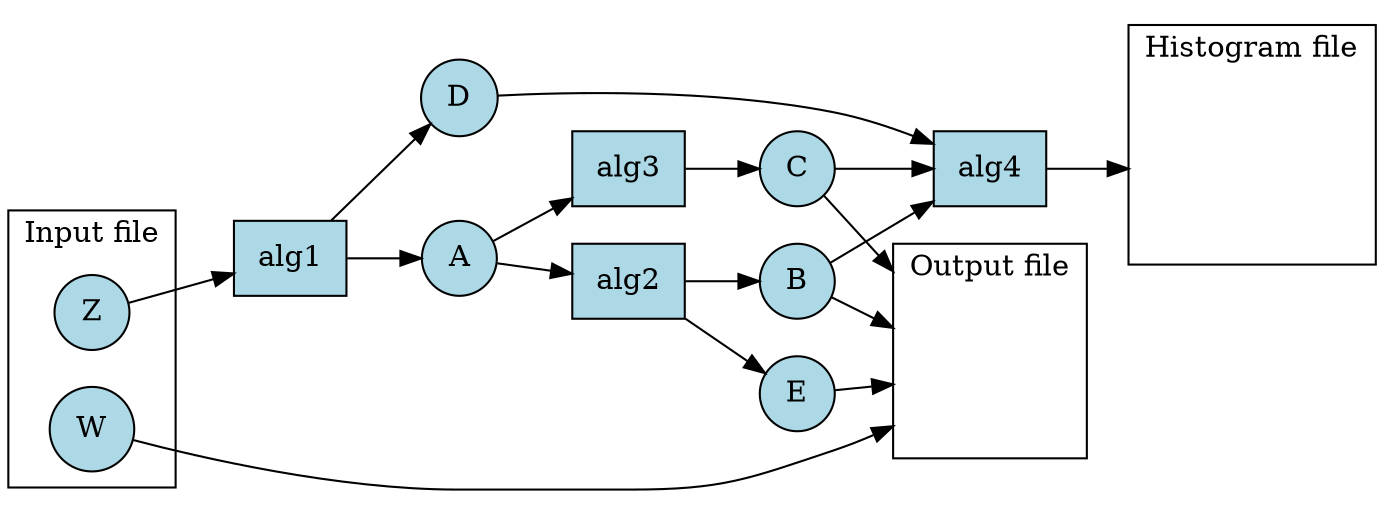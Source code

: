 digraph f
{
   rankdir=LR;
   compound=true;
   node [fontsize=14];
   node [shape=box, style=filled, fillcolor=lightblue];
   alg1; alg2; alg3; alg4;

   node [shape=circle, style=filled, fillcolor=lightblue];
   subgraph cluster_input { label="Input file"; W; Z; }
   A; B; C; D; E; W; Z;

   Z -> alg1;
   alg1 -> D;
   alg1 -> A;
   D -> alg4;
   A -> alg2;
   A -> alg3;
   alg2 -> E;
   alg2 -> B;
   alg3 -> C;
   C -> alg4;
   B -> alg4;
   
   subgraph cluster_output { label="Output file"; invis [style=invisible];}
   W -> invis [lhead=cluster_output]
   B -> invis [lhead=cluster_output]
   C -> invis [lhead=cluster_output]
   E -> invis [lhead=cluster_output]
   
   subgraph cluster_hist { label="Histogram file"; invis2 [style=invisible];}
   alg4 -> invis2 [lhead=cluster_hist]
}

